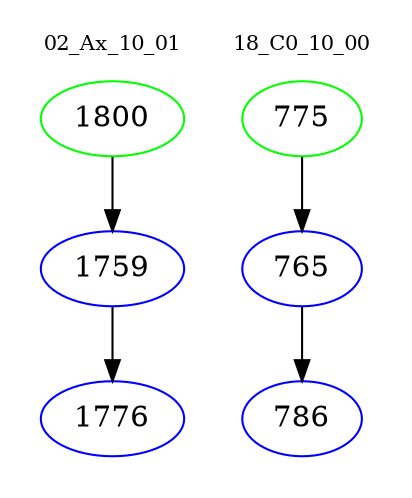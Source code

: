 digraph{
subgraph cluster_0 {
color = white
label = "02_Ax_10_01";
fontsize=10;
T0_1800 [label="1800", color="green"]
T0_1800 -> T0_1759 [color="black"]
T0_1759 [label="1759", color="blue"]
T0_1759 -> T0_1776 [color="black"]
T0_1776 [label="1776", color="blue"]
}
subgraph cluster_1 {
color = white
label = "18_C0_10_00";
fontsize=10;
T1_775 [label="775", color="green"]
T1_775 -> T1_765 [color="black"]
T1_765 [label="765", color="blue"]
T1_765 -> T1_786 [color="black"]
T1_786 [label="786", color="blue"]
}
}
